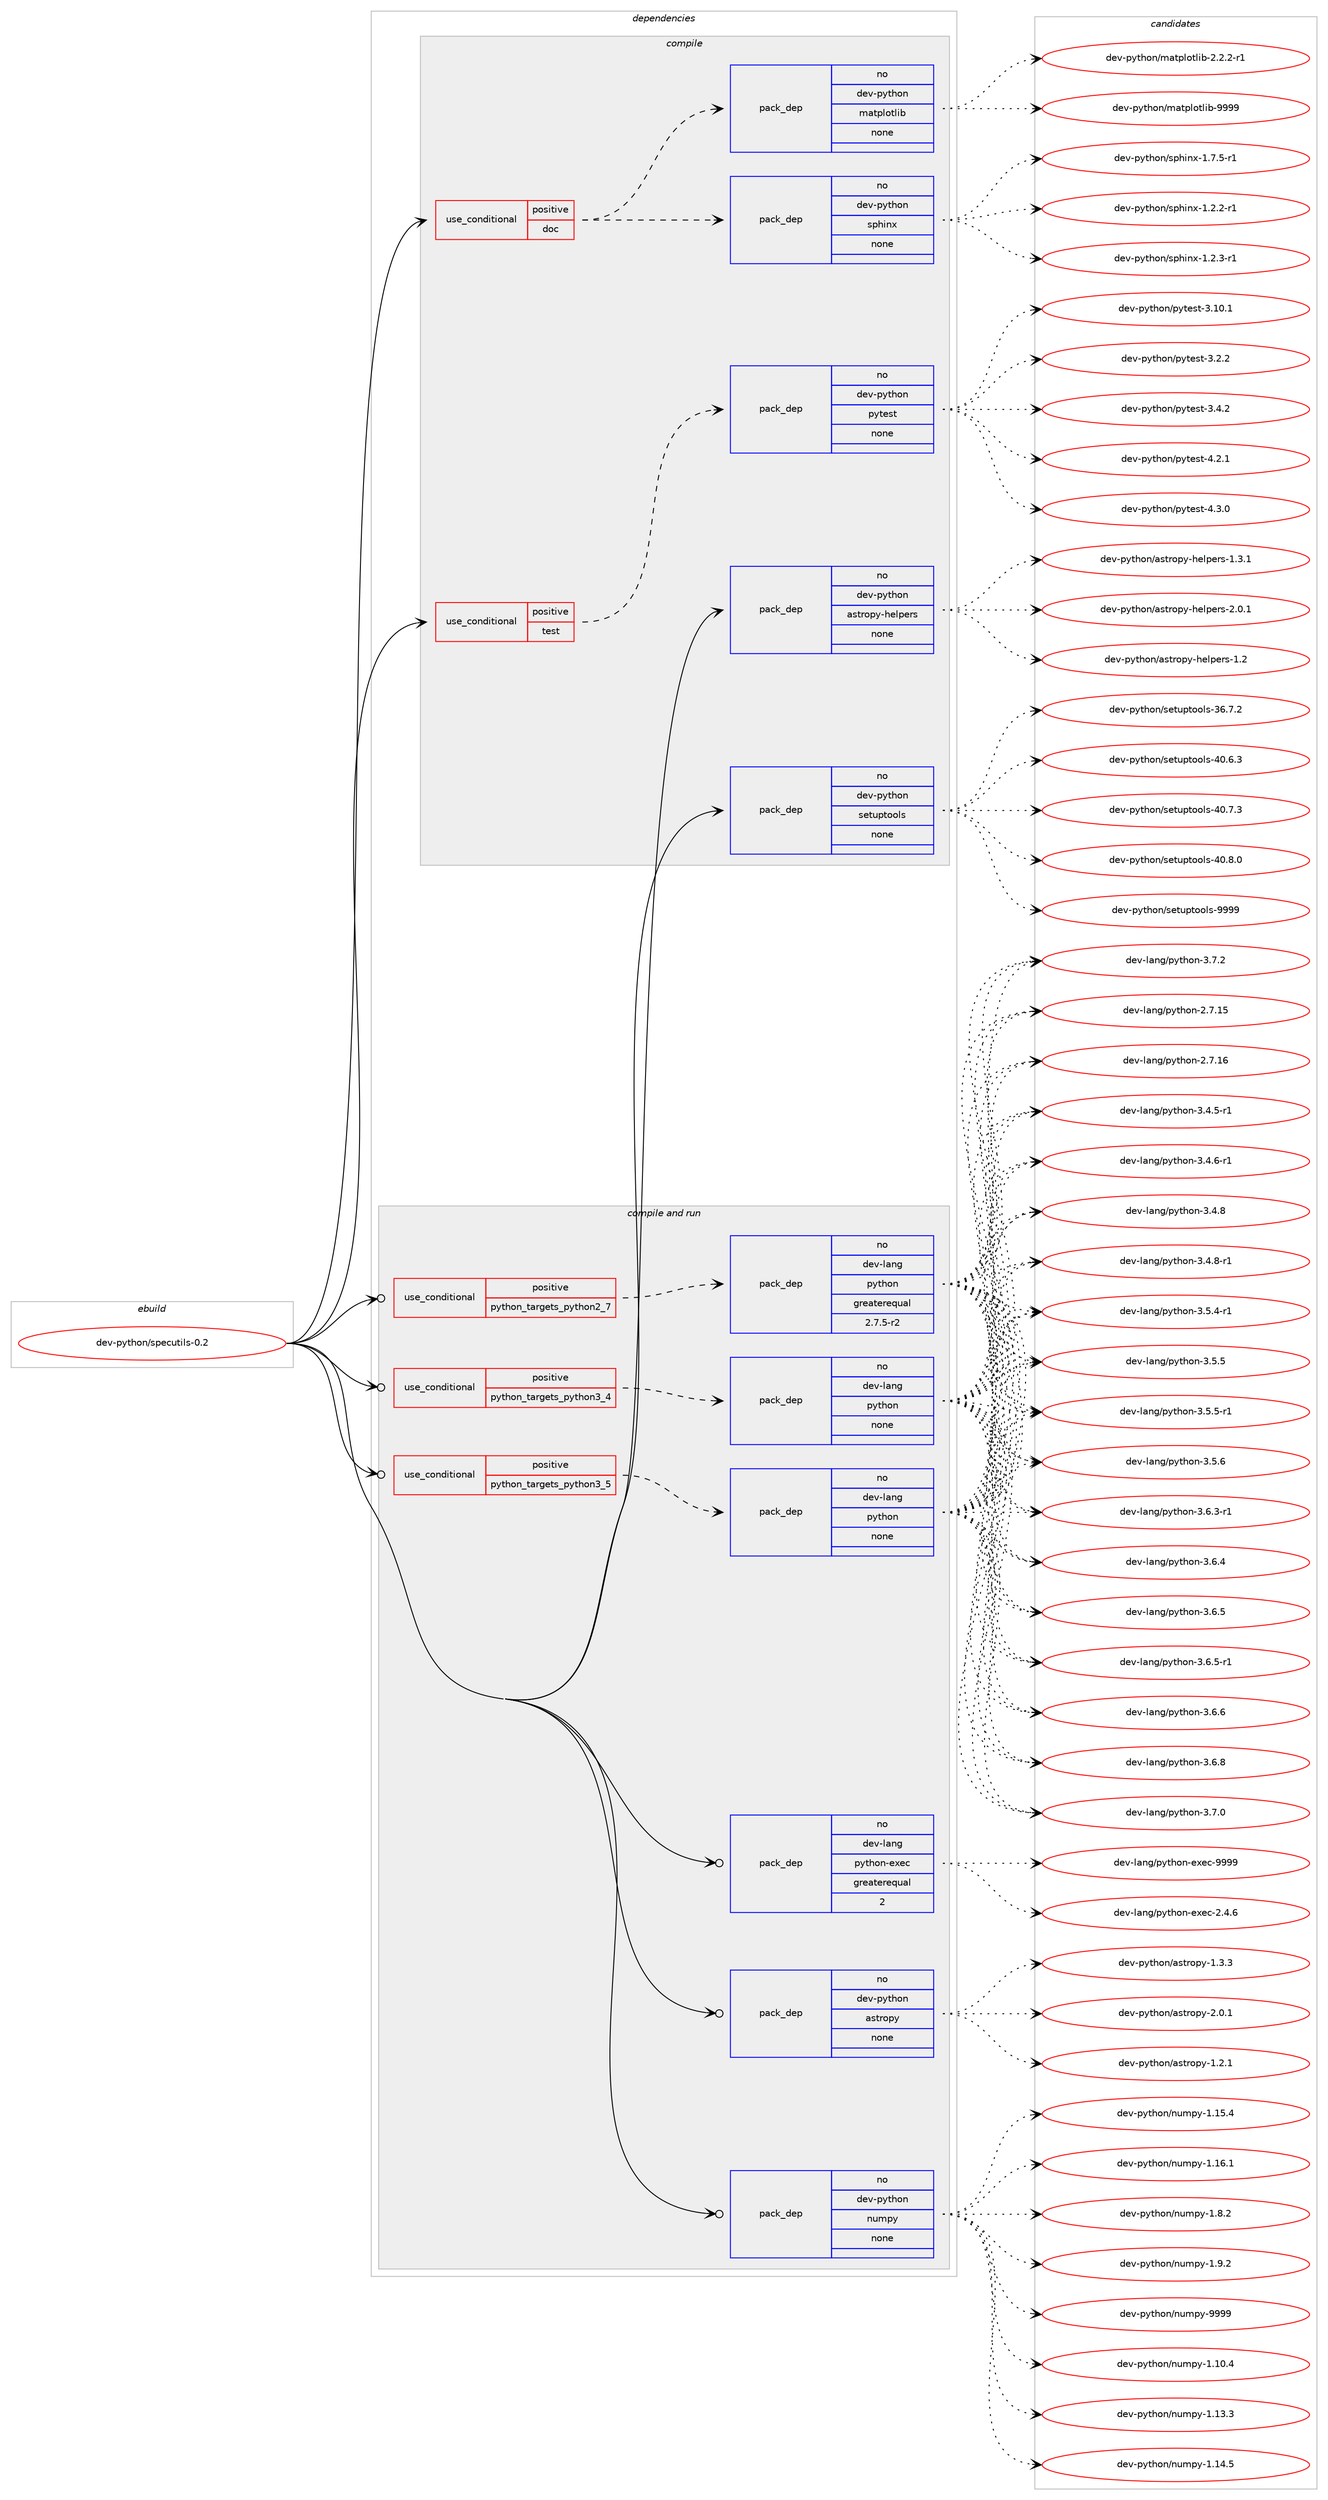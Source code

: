 digraph prolog {

# *************
# Graph options
# *************

newrank=true;
concentrate=true;
compound=true;
graph [rankdir=LR,fontname=Helvetica,fontsize=10,ranksep=1.5];#, ranksep=2.5, nodesep=0.2];
edge  [arrowhead=vee];
node  [fontname=Helvetica,fontsize=10];

# **********
# The ebuild
# **********

subgraph cluster_leftcol {
color=gray;
rank=same;
label=<<i>ebuild</i>>;
id [label="dev-python/specutils-0.2", color=red, width=4, href="../dev-python/specutils-0.2.svg"];
}

# ****************
# The dependencies
# ****************

subgraph cluster_midcol {
color=gray;
label=<<i>dependencies</i>>;
subgraph cluster_compile {
fillcolor="#eeeeee";
style=filled;
label=<<i>compile</i>>;
subgraph cond384826 {
dependency1441794 [label=<<TABLE BORDER="0" CELLBORDER="1" CELLSPACING="0" CELLPADDING="4"><TR><TD ROWSPAN="3" CELLPADDING="10">use_conditional</TD></TR><TR><TD>positive</TD></TR><TR><TD>doc</TD></TR></TABLE>>, shape=none, color=red];
subgraph pack1033606 {
dependency1441795 [label=<<TABLE BORDER="0" CELLBORDER="1" CELLSPACING="0" CELLPADDING="4" WIDTH="220"><TR><TD ROWSPAN="6" CELLPADDING="30">pack_dep</TD></TR><TR><TD WIDTH="110">no</TD></TR><TR><TD>dev-python</TD></TR><TR><TD>sphinx</TD></TR><TR><TD>none</TD></TR><TR><TD></TD></TR></TABLE>>, shape=none, color=blue];
}
dependency1441794:e -> dependency1441795:w [weight=20,style="dashed",arrowhead="vee"];
subgraph pack1033607 {
dependency1441796 [label=<<TABLE BORDER="0" CELLBORDER="1" CELLSPACING="0" CELLPADDING="4" WIDTH="220"><TR><TD ROWSPAN="6" CELLPADDING="30">pack_dep</TD></TR><TR><TD WIDTH="110">no</TD></TR><TR><TD>dev-python</TD></TR><TR><TD>matplotlib</TD></TR><TR><TD>none</TD></TR><TR><TD></TD></TR></TABLE>>, shape=none, color=blue];
}
dependency1441794:e -> dependency1441796:w [weight=20,style="dashed",arrowhead="vee"];
}
id:e -> dependency1441794:w [weight=20,style="solid",arrowhead="vee"];
subgraph cond384827 {
dependency1441797 [label=<<TABLE BORDER="0" CELLBORDER="1" CELLSPACING="0" CELLPADDING="4"><TR><TD ROWSPAN="3" CELLPADDING="10">use_conditional</TD></TR><TR><TD>positive</TD></TR><TR><TD>test</TD></TR></TABLE>>, shape=none, color=red];
subgraph pack1033608 {
dependency1441798 [label=<<TABLE BORDER="0" CELLBORDER="1" CELLSPACING="0" CELLPADDING="4" WIDTH="220"><TR><TD ROWSPAN="6" CELLPADDING="30">pack_dep</TD></TR><TR><TD WIDTH="110">no</TD></TR><TR><TD>dev-python</TD></TR><TR><TD>pytest</TD></TR><TR><TD>none</TD></TR><TR><TD></TD></TR></TABLE>>, shape=none, color=blue];
}
dependency1441797:e -> dependency1441798:w [weight=20,style="dashed",arrowhead="vee"];
}
id:e -> dependency1441797:w [weight=20,style="solid",arrowhead="vee"];
subgraph pack1033609 {
dependency1441799 [label=<<TABLE BORDER="0" CELLBORDER="1" CELLSPACING="0" CELLPADDING="4" WIDTH="220"><TR><TD ROWSPAN="6" CELLPADDING="30">pack_dep</TD></TR><TR><TD WIDTH="110">no</TD></TR><TR><TD>dev-python</TD></TR><TR><TD>astropy-helpers</TD></TR><TR><TD>none</TD></TR><TR><TD></TD></TR></TABLE>>, shape=none, color=blue];
}
id:e -> dependency1441799:w [weight=20,style="solid",arrowhead="vee"];
subgraph pack1033610 {
dependency1441800 [label=<<TABLE BORDER="0" CELLBORDER="1" CELLSPACING="0" CELLPADDING="4" WIDTH="220"><TR><TD ROWSPAN="6" CELLPADDING="30">pack_dep</TD></TR><TR><TD WIDTH="110">no</TD></TR><TR><TD>dev-python</TD></TR><TR><TD>setuptools</TD></TR><TR><TD>none</TD></TR><TR><TD></TD></TR></TABLE>>, shape=none, color=blue];
}
id:e -> dependency1441800:w [weight=20,style="solid",arrowhead="vee"];
}
subgraph cluster_compileandrun {
fillcolor="#eeeeee";
style=filled;
label=<<i>compile and run</i>>;
subgraph cond384828 {
dependency1441801 [label=<<TABLE BORDER="0" CELLBORDER="1" CELLSPACING="0" CELLPADDING="4"><TR><TD ROWSPAN="3" CELLPADDING="10">use_conditional</TD></TR><TR><TD>positive</TD></TR><TR><TD>python_targets_python2_7</TD></TR></TABLE>>, shape=none, color=red];
subgraph pack1033611 {
dependency1441802 [label=<<TABLE BORDER="0" CELLBORDER="1" CELLSPACING="0" CELLPADDING="4" WIDTH="220"><TR><TD ROWSPAN="6" CELLPADDING="30">pack_dep</TD></TR><TR><TD WIDTH="110">no</TD></TR><TR><TD>dev-lang</TD></TR><TR><TD>python</TD></TR><TR><TD>greaterequal</TD></TR><TR><TD>2.7.5-r2</TD></TR></TABLE>>, shape=none, color=blue];
}
dependency1441801:e -> dependency1441802:w [weight=20,style="dashed",arrowhead="vee"];
}
id:e -> dependency1441801:w [weight=20,style="solid",arrowhead="odotvee"];
subgraph cond384829 {
dependency1441803 [label=<<TABLE BORDER="0" CELLBORDER="1" CELLSPACING="0" CELLPADDING="4"><TR><TD ROWSPAN="3" CELLPADDING="10">use_conditional</TD></TR><TR><TD>positive</TD></TR><TR><TD>python_targets_python3_4</TD></TR></TABLE>>, shape=none, color=red];
subgraph pack1033612 {
dependency1441804 [label=<<TABLE BORDER="0" CELLBORDER="1" CELLSPACING="0" CELLPADDING="4" WIDTH="220"><TR><TD ROWSPAN="6" CELLPADDING="30">pack_dep</TD></TR><TR><TD WIDTH="110">no</TD></TR><TR><TD>dev-lang</TD></TR><TR><TD>python</TD></TR><TR><TD>none</TD></TR><TR><TD></TD></TR></TABLE>>, shape=none, color=blue];
}
dependency1441803:e -> dependency1441804:w [weight=20,style="dashed",arrowhead="vee"];
}
id:e -> dependency1441803:w [weight=20,style="solid",arrowhead="odotvee"];
subgraph cond384830 {
dependency1441805 [label=<<TABLE BORDER="0" CELLBORDER="1" CELLSPACING="0" CELLPADDING="4"><TR><TD ROWSPAN="3" CELLPADDING="10">use_conditional</TD></TR><TR><TD>positive</TD></TR><TR><TD>python_targets_python3_5</TD></TR></TABLE>>, shape=none, color=red];
subgraph pack1033613 {
dependency1441806 [label=<<TABLE BORDER="0" CELLBORDER="1" CELLSPACING="0" CELLPADDING="4" WIDTH="220"><TR><TD ROWSPAN="6" CELLPADDING="30">pack_dep</TD></TR><TR><TD WIDTH="110">no</TD></TR><TR><TD>dev-lang</TD></TR><TR><TD>python</TD></TR><TR><TD>none</TD></TR><TR><TD></TD></TR></TABLE>>, shape=none, color=blue];
}
dependency1441805:e -> dependency1441806:w [weight=20,style="dashed",arrowhead="vee"];
}
id:e -> dependency1441805:w [weight=20,style="solid",arrowhead="odotvee"];
subgraph pack1033614 {
dependency1441807 [label=<<TABLE BORDER="0" CELLBORDER="1" CELLSPACING="0" CELLPADDING="4" WIDTH="220"><TR><TD ROWSPAN="6" CELLPADDING="30">pack_dep</TD></TR><TR><TD WIDTH="110">no</TD></TR><TR><TD>dev-lang</TD></TR><TR><TD>python-exec</TD></TR><TR><TD>greaterequal</TD></TR><TR><TD>2</TD></TR></TABLE>>, shape=none, color=blue];
}
id:e -> dependency1441807:w [weight=20,style="solid",arrowhead="odotvee"];
subgraph pack1033615 {
dependency1441808 [label=<<TABLE BORDER="0" CELLBORDER="1" CELLSPACING="0" CELLPADDING="4" WIDTH="220"><TR><TD ROWSPAN="6" CELLPADDING="30">pack_dep</TD></TR><TR><TD WIDTH="110">no</TD></TR><TR><TD>dev-python</TD></TR><TR><TD>astropy</TD></TR><TR><TD>none</TD></TR><TR><TD></TD></TR></TABLE>>, shape=none, color=blue];
}
id:e -> dependency1441808:w [weight=20,style="solid",arrowhead="odotvee"];
subgraph pack1033616 {
dependency1441809 [label=<<TABLE BORDER="0" CELLBORDER="1" CELLSPACING="0" CELLPADDING="4" WIDTH="220"><TR><TD ROWSPAN="6" CELLPADDING="30">pack_dep</TD></TR><TR><TD WIDTH="110">no</TD></TR><TR><TD>dev-python</TD></TR><TR><TD>numpy</TD></TR><TR><TD>none</TD></TR><TR><TD></TD></TR></TABLE>>, shape=none, color=blue];
}
id:e -> dependency1441809:w [weight=20,style="solid",arrowhead="odotvee"];
}
subgraph cluster_run {
fillcolor="#eeeeee";
style=filled;
label=<<i>run</i>>;
}
}

# **************
# The candidates
# **************

subgraph cluster_choices {
rank=same;
color=gray;
label=<<i>candidates</i>>;

subgraph choice1033606 {
color=black;
nodesep=1;
choice10010111845112121116104111110471151121041051101204549465046504511449 [label="dev-python/sphinx-1.2.2-r1", color=red, width=4,href="../dev-python/sphinx-1.2.2-r1.svg"];
choice10010111845112121116104111110471151121041051101204549465046514511449 [label="dev-python/sphinx-1.2.3-r1", color=red, width=4,href="../dev-python/sphinx-1.2.3-r1.svg"];
choice10010111845112121116104111110471151121041051101204549465546534511449 [label="dev-python/sphinx-1.7.5-r1", color=red, width=4,href="../dev-python/sphinx-1.7.5-r1.svg"];
dependency1441795:e -> choice10010111845112121116104111110471151121041051101204549465046504511449:w [style=dotted,weight="100"];
dependency1441795:e -> choice10010111845112121116104111110471151121041051101204549465046514511449:w [style=dotted,weight="100"];
dependency1441795:e -> choice10010111845112121116104111110471151121041051101204549465546534511449:w [style=dotted,weight="100"];
}
subgraph choice1033607 {
color=black;
nodesep=1;
choice100101118451121211161041111104710997116112108111116108105984550465046504511449 [label="dev-python/matplotlib-2.2.2-r1", color=red, width=4,href="../dev-python/matplotlib-2.2.2-r1.svg"];
choice100101118451121211161041111104710997116112108111116108105984557575757 [label="dev-python/matplotlib-9999", color=red, width=4,href="../dev-python/matplotlib-9999.svg"];
dependency1441796:e -> choice100101118451121211161041111104710997116112108111116108105984550465046504511449:w [style=dotted,weight="100"];
dependency1441796:e -> choice100101118451121211161041111104710997116112108111116108105984557575757:w [style=dotted,weight="100"];
}
subgraph choice1033608 {
color=black;
nodesep=1;
choice100101118451121211161041111104711212111610111511645514649484649 [label="dev-python/pytest-3.10.1", color=red, width=4,href="../dev-python/pytest-3.10.1.svg"];
choice1001011184511212111610411111047112121116101115116455146504650 [label="dev-python/pytest-3.2.2", color=red, width=4,href="../dev-python/pytest-3.2.2.svg"];
choice1001011184511212111610411111047112121116101115116455146524650 [label="dev-python/pytest-3.4.2", color=red, width=4,href="../dev-python/pytest-3.4.2.svg"];
choice1001011184511212111610411111047112121116101115116455246504649 [label="dev-python/pytest-4.2.1", color=red, width=4,href="../dev-python/pytest-4.2.1.svg"];
choice1001011184511212111610411111047112121116101115116455246514648 [label="dev-python/pytest-4.3.0", color=red, width=4,href="../dev-python/pytest-4.3.0.svg"];
dependency1441798:e -> choice100101118451121211161041111104711212111610111511645514649484649:w [style=dotted,weight="100"];
dependency1441798:e -> choice1001011184511212111610411111047112121116101115116455146504650:w [style=dotted,weight="100"];
dependency1441798:e -> choice1001011184511212111610411111047112121116101115116455146524650:w [style=dotted,weight="100"];
dependency1441798:e -> choice1001011184511212111610411111047112121116101115116455246504649:w [style=dotted,weight="100"];
dependency1441798:e -> choice1001011184511212111610411111047112121116101115116455246514648:w [style=dotted,weight="100"];
}
subgraph choice1033609 {
color=black;
nodesep=1;
choice1001011184511212111610411111047971151161141111121214510410110811210111411545494650 [label="dev-python/astropy-helpers-1.2", color=red, width=4,href="../dev-python/astropy-helpers-1.2.svg"];
choice10010111845112121116104111110479711511611411111212145104101108112101114115454946514649 [label="dev-python/astropy-helpers-1.3.1", color=red, width=4,href="../dev-python/astropy-helpers-1.3.1.svg"];
choice10010111845112121116104111110479711511611411111212145104101108112101114115455046484649 [label="dev-python/astropy-helpers-2.0.1", color=red, width=4,href="../dev-python/astropy-helpers-2.0.1.svg"];
dependency1441799:e -> choice1001011184511212111610411111047971151161141111121214510410110811210111411545494650:w [style=dotted,weight="100"];
dependency1441799:e -> choice10010111845112121116104111110479711511611411111212145104101108112101114115454946514649:w [style=dotted,weight="100"];
dependency1441799:e -> choice10010111845112121116104111110479711511611411111212145104101108112101114115455046484649:w [style=dotted,weight="100"];
}
subgraph choice1033610 {
color=black;
nodesep=1;
choice100101118451121211161041111104711510111611711211611111110811545515446554650 [label="dev-python/setuptools-36.7.2", color=red, width=4,href="../dev-python/setuptools-36.7.2.svg"];
choice100101118451121211161041111104711510111611711211611111110811545524846544651 [label="dev-python/setuptools-40.6.3", color=red, width=4,href="../dev-python/setuptools-40.6.3.svg"];
choice100101118451121211161041111104711510111611711211611111110811545524846554651 [label="dev-python/setuptools-40.7.3", color=red, width=4,href="../dev-python/setuptools-40.7.3.svg"];
choice100101118451121211161041111104711510111611711211611111110811545524846564648 [label="dev-python/setuptools-40.8.0", color=red, width=4,href="../dev-python/setuptools-40.8.0.svg"];
choice10010111845112121116104111110471151011161171121161111111081154557575757 [label="dev-python/setuptools-9999", color=red, width=4,href="../dev-python/setuptools-9999.svg"];
dependency1441800:e -> choice100101118451121211161041111104711510111611711211611111110811545515446554650:w [style=dotted,weight="100"];
dependency1441800:e -> choice100101118451121211161041111104711510111611711211611111110811545524846544651:w [style=dotted,weight="100"];
dependency1441800:e -> choice100101118451121211161041111104711510111611711211611111110811545524846554651:w [style=dotted,weight="100"];
dependency1441800:e -> choice100101118451121211161041111104711510111611711211611111110811545524846564648:w [style=dotted,weight="100"];
dependency1441800:e -> choice10010111845112121116104111110471151011161171121161111111081154557575757:w [style=dotted,weight="100"];
}
subgraph choice1033611 {
color=black;
nodesep=1;
choice10010111845108971101034711212111610411111045504655464953 [label="dev-lang/python-2.7.15", color=red, width=4,href="../dev-lang/python-2.7.15.svg"];
choice10010111845108971101034711212111610411111045504655464954 [label="dev-lang/python-2.7.16", color=red, width=4,href="../dev-lang/python-2.7.16.svg"];
choice1001011184510897110103471121211161041111104551465246534511449 [label="dev-lang/python-3.4.5-r1", color=red, width=4,href="../dev-lang/python-3.4.5-r1.svg"];
choice1001011184510897110103471121211161041111104551465246544511449 [label="dev-lang/python-3.4.6-r1", color=red, width=4,href="../dev-lang/python-3.4.6-r1.svg"];
choice100101118451089711010347112121116104111110455146524656 [label="dev-lang/python-3.4.8", color=red, width=4,href="../dev-lang/python-3.4.8.svg"];
choice1001011184510897110103471121211161041111104551465246564511449 [label="dev-lang/python-3.4.8-r1", color=red, width=4,href="../dev-lang/python-3.4.8-r1.svg"];
choice1001011184510897110103471121211161041111104551465346524511449 [label="dev-lang/python-3.5.4-r1", color=red, width=4,href="../dev-lang/python-3.5.4-r1.svg"];
choice100101118451089711010347112121116104111110455146534653 [label="dev-lang/python-3.5.5", color=red, width=4,href="../dev-lang/python-3.5.5.svg"];
choice1001011184510897110103471121211161041111104551465346534511449 [label="dev-lang/python-3.5.5-r1", color=red, width=4,href="../dev-lang/python-3.5.5-r1.svg"];
choice100101118451089711010347112121116104111110455146534654 [label="dev-lang/python-3.5.6", color=red, width=4,href="../dev-lang/python-3.5.6.svg"];
choice1001011184510897110103471121211161041111104551465446514511449 [label="dev-lang/python-3.6.3-r1", color=red, width=4,href="../dev-lang/python-3.6.3-r1.svg"];
choice100101118451089711010347112121116104111110455146544652 [label="dev-lang/python-3.6.4", color=red, width=4,href="../dev-lang/python-3.6.4.svg"];
choice100101118451089711010347112121116104111110455146544653 [label="dev-lang/python-3.6.5", color=red, width=4,href="../dev-lang/python-3.6.5.svg"];
choice1001011184510897110103471121211161041111104551465446534511449 [label="dev-lang/python-3.6.5-r1", color=red, width=4,href="../dev-lang/python-3.6.5-r1.svg"];
choice100101118451089711010347112121116104111110455146544654 [label="dev-lang/python-3.6.6", color=red, width=4,href="../dev-lang/python-3.6.6.svg"];
choice100101118451089711010347112121116104111110455146544656 [label="dev-lang/python-3.6.8", color=red, width=4,href="../dev-lang/python-3.6.8.svg"];
choice100101118451089711010347112121116104111110455146554648 [label="dev-lang/python-3.7.0", color=red, width=4,href="../dev-lang/python-3.7.0.svg"];
choice100101118451089711010347112121116104111110455146554650 [label="dev-lang/python-3.7.2", color=red, width=4,href="../dev-lang/python-3.7.2.svg"];
dependency1441802:e -> choice10010111845108971101034711212111610411111045504655464953:w [style=dotted,weight="100"];
dependency1441802:e -> choice10010111845108971101034711212111610411111045504655464954:w [style=dotted,weight="100"];
dependency1441802:e -> choice1001011184510897110103471121211161041111104551465246534511449:w [style=dotted,weight="100"];
dependency1441802:e -> choice1001011184510897110103471121211161041111104551465246544511449:w [style=dotted,weight="100"];
dependency1441802:e -> choice100101118451089711010347112121116104111110455146524656:w [style=dotted,weight="100"];
dependency1441802:e -> choice1001011184510897110103471121211161041111104551465246564511449:w [style=dotted,weight="100"];
dependency1441802:e -> choice1001011184510897110103471121211161041111104551465346524511449:w [style=dotted,weight="100"];
dependency1441802:e -> choice100101118451089711010347112121116104111110455146534653:w [style=dotted,weight="100"];
dependency1441802:e -> choice1001011184510897110103471121211161041111104551465346534511449:w [style=dotted,weight="100"];
dependency1441802:e -> choice100101118451089711010347112121116104111110455146534654:w [style=dotted,weight="100"];
dependency1441802:e -> choice1001011184510897110103471121211161041111104551465446514511449:w [style=dotted,weight="100"];
dependency1441802:e -> choice100101118451089711010347112121116104111110455146544652:w [style=dotted,weight="100"];
dependency1441802:e -> choice100101118451089711010347112121116104111110455146544653:w [style=dotted,weight="100"];
dependency1441802:e -> choice1001011184510897110103471121211161041111104551465446534511449:w [style=dotted,weight="100"];
dependency1441802:e -> choice100101118451089711010347112121116104111110455146544654:w [style=dotted,weight="100"];
dependency1441802:e -> choice100101118451089711010347112121116104111110455146544656:w [style=dotted,weight="100"];
dependency1441802:e -> choice100101118451089711010347112121116104111110455146554648:w [style=dotted,weight="100"];
dependency1441802:e -> choice100101118451089711010347112121116104111110455146554650:w [style=dotted,weight="100"];
}
subgraph choice1033612 {
color=black;
nodesep=1;
choice10010111845108971101034711212111610411111045504655464953 [label="dev-lang/python-2.7.15", color=red, width=4,href="../dev-lang/python-2.7.15.svg"];
choice10010111845108971101034711212111610411111045504655464954 [label="dev-lang/python-2.7.16", color=red, width=4,href="../dev-lang/python-2.7.16.svg"];
choice1001011184510897110103471121211161041111104551465246534511449 [label="dev-lang/python-3.4.5-r1", color=red, width=4,href="../dev-lang/python-3.4.5-r1.svg"];
choice1001011184510897110103471121211161041111104551465246544511449 [label="dev-lang/python-3.4.6-r1", color=red, width=4,href="../dev-lang/python-3.4.6-r1.svg"];
choice100101118451089711010347112121116104111110455146524656 [label="dev-lang/python-3.4.8", color=red, width=4,href="../dev-lang/python-3.4.8.svg"];
choice1001011184510897110103471121211161041111104551465246564511449 [label="dev-lang/python-3.4.8-r1", color=red, width=4,href="../dev-lang/python-3.4.8-r1.svg"];
choice1001011184510897110103471121211161041111104551465346524511449 [label="dev-lang/python-3.5.4-r1", color=red, width=4,href="../dev-lang/python-3.5.4-r1.svg"];
choice100101118451089711010347112121116104111110455146534653 [label="dev-lang/python-3.5.5", color=red, width=4,href="../dev-lang/python-3.5.5.svg"];
choice1001011184510897110103471121211161041111104551465346534511449 [label="dev-lang/python-3.5.5-r1", color=red, width=4,href="../dev-lang/python-3.5.5-r1.svg"];
choice100101118451089711010347112121116104111110455146534654 [label="dev-lang/python-3.5.6", color=red, width=4,href="../dev-lang/python-3.5.6.svg"];
choice1001011184510897110103471121211161041111104551465446514511449 [label="dev-lang/python-3.6.3-r1", color=red, width=4,href="../dev-lang/python-3.6.3-r1.svg"];
choice100101118451089711010347112121116104111110455146544652 [label="dev-lang/python-3.6.4", color=red, width=4,href="../dev-lang/python-3.6.4.svg"];
choice100101118451089711010347112121116104111110455146544653 [label="dev-lang/python-3.6.5", color=red, width=4,href="../dev-lang/python-3.6.5.svg"];
choice1001011184510897110103471121211161041111104551465446534511449 [label="dev-lang/python-3.6.5-r1", color=red, width=4,href="../dev-lang/python-3.6.5-r1.svg"];
choice100101118451089711010347112121116104111110455146544654 [label="dev-lang/python-3.6.6", color=red, width=4,href="../dev-lang/python-3.6.6.svg"];
choice100101118451089711010347112121116104111110455146544656 [label="dev-lang/python-3.6.8", color=red, width=4,href="../dev-lang/python-3.6.8.svg"];
choice100101118451089711010347112121116104111110455146554648 [label="dev-lang/python-3.7.0", color=red, width=4,href="../dev-lang/python-3.7.0.svg"];
choice100101118451089711010347112121116104111110455146554650 [label="dev-lang/python-3.7.2", color=red, width=4,href="../dev-lang/python-3.7.2.svg"];
dependency1441804:e -> choice10010111845108971101034711212111610411111045504655464953:w [style=dotted,weight="100"];
dependency1441804:e -> choice10010111845108971101034711212111610411111045504655464954:w [style=dotted,weight="100"];
dependency1441804:e -> choice1001011184510897110103471121211161041111104551465246534511449:w [style=dotted,weight="100"];
dependency1441804:e -> choice1001011184510897110103471121211161041111104551465246544511449:w [style=dotted,weight="100"];
dependency1441804:e -> choice100101118451089711010347112121116104111110455146524656:w [style=dotted,weight="100"];
dependency1441804:e -> choice1001011184510897110103471121211161041111104551465246564511449:w [style=dotted,weight="100"];
dependency1441804:e -> choice1001011184510897110103471121211161041111104551465346524511449:w [style=dotted,weight="100"];
dependency1441804:e -> choice100101118451089711010347112121116104111110455146534653:w [style=dotted,weight="100"];
dependency1441804:e -> choice1001011184510897110103471121211161041111104551465346534511449:w [style=dotted,weight="100"];
dependency1441804:e -> choice100101118451089711010347112121116104111110455146534654:w [style=dotted,weight="100"];
dependency1441804:e -> choice1001011184510897110103471121211161041111104551465446514511449:w [style=dotted,weight="100"];
dependency1441804:e -> choice100101118451089711010347112121116104111110455146544652:w [style=dotted,weight="100"];
dependency1441804:e -> choice100101118451089711010347112121116104111110455146544653:w [style=dotted,weight="100"];
dependency1441804:e -> choice1001011184510897110103471121211161041111104551465446534511449:w [style=dotted,weight="100"];
dependency1441804:e -> choice100101118451089711010347112121116104111110455146544654:w [style=dotted,weight="100"];
dependency1441804:e -> choice100101118451089711010347112121116104111110455146544656:w [style=dotted,weight="100"];
dependency1441804:e -> choice100101118451089711010347112121116104111110455146554648:w [style=dotted,weight="100"];
dependency1441804:e -> choice100101118451089711010347112121116104111110455146554650:w [style=dotted,weight="100"];
}
subgraph choice1033613 {
color=black;
nodesep=1;
choice10010111845108971101034711212111610411111045504655464953 [label="dev-lang/python-2.7.15", color=red, width=4,href="../dev-lang/python-2.7.15.svg"];
choice10010111845108971101034711212111610411111045504655464954 [label="dev-lang/python-2.7.16", color=red, width=4,href="../dev-lang/python-2.7.16.svg"];
choice1001011184510897110103471121211161041111104551465246534511449 [label="dev-lang/python-3.4.5-r1", color=red, width=4,href="../dev-lang/python-3.4.5-r1.svg"];
choice1001011184510897110103471121211161041111104551465246544511449 [label="dev-lang/python-3.4.6-r1", color=red, width=4,href="../dev-lang/python-3.4.6-r1.svg"];
choice100101118451089711010347112121116104111110455146524656 [label="dev-lang/python-3.4.8", color=red, width=4,href="../dev-lang/python-3.4.8.svg"];
choice1001011184510897110103471121211161041111104551465246564511449 [label="dev-lang/python-3.4.8-r1", color=red, width=4,href="../dev-lang/python-3.4.8-r1.svg"];
choice1001011184510897110103471121211161041111104551465346524511449 [label="dev-lang/python-3.5.4-r1", color=red, width=4,href="../dev-lang/python-3.5.4-r1.svg"];
choice100101118451089711010347112121116104111110455146534653 [label="dev-lang/python-3.5.5", color=red, width=4,href="../dev-lang/python-3.5.5.svg"];
choice1001011184510897110103471121211161041111104551465346534511449 [label="dev-lang/python-3.5.5-r1", color=red, width=4,href="../dev-lang/python-3.5.5-r1.svg"];
choice100101118451089711010347112121116104111110455146534654 [label="dev-lang/python-3.5.6", color=red, width=4,href="../dev-lang/python-3.5.6.svg"];
choice1001011184510897110103471121211161041111104551465446514511449 [label="dev-lang/python-3.6.3-r1", color=red, width=4,href="../dev-lang/python-3.6.3-r1.svg"];
choice100101118451089711010347112121116104111110455146544652 [label="dev-lang/python-3.6.4", color=red, width=4,href="../dev-lang/python-3.6.4.svg"];
choice100101118451089711010347112121116104111110455146544653 [label="dev-lang/python-3.6.5", color=red, width=4,href="../dev-lang/python-3.6.5.svg"];
choice1001011184510897110103471121211161041111104551465446534511449 [label="dev-lang/python-3.6.5-r1", color=red, width=4,href="../dev-lang/python-3.6.5-r1.svg"];
choice100101118451089711010347112121116104111110455146544654 [label="dev-lang/python-3.6.6", color=red, width=4,href="../dev-lang/python-3.6.6.svg"];
choice100101118451089711010347112121116104111110455146544656 [label="dev-lang/python-3.6.8", color=red, width=4,href="../dev-lang/python-3.6.8.svg"];
choice100101118451089711010347112121116104111110455146554648 [label="dev-lang/python-3.7.0", color=red, width=4,href="../dev-lang/python-3.7.0.svg"];
choice100101118451089711010347112121116104111110455146554650 [label="dev-lang/python-3.7.2", color=red, width=4,href="../dev-lang/python-3.7.2.svg"];
dependency1441806:e -> choice10010111845108971101034711212111610411111045504655464953:w [style=dotted,weight="100"];
dependency1441806:e -> choice10010111845108971101034711212111610411111045504655464954:w [style=dotted,weight="100"];
dependency1441806:e -> choice1001011184510897110103471121211161041111104551465246534511449:w [style=dotted,weight="100"];
dependency1441806:e -> choice1001011184510897110103471121211161041111104551465246544511449:w [style=dotted,weight="100"];
dependency1441806:e -> choice100101118451089711010347112121116104111110455146524656:w [style=dotted,weight="100"];
dependency1441806:e -> choice1001011184510897110103471121211161041111104551465246564511449:w [style=dotted,weight="100"];
dependency1441806:e -> choice1001011184510897110103471121211161041111104551465346524511449:w [style=dotted,weight="100"];
dependency1441806:e -> choice100101118451089711010347112121116104111110455146534653:w [style=dotted,weight="100"];
dependency1441806:e -> choice1001011184510897110103471121211161041111104551465346534511449:w [style=dotted,weight="100"];
dependency1441806:e -> choice100101118451089711010347112121116104111110455146534654:w [style=dotted,weight="100"];
dependency1441806:e -> choice1001011184510897110103471121211161041111104551465446514511449:w [style=dotted,weight="100"];
dependency1441806:e -> choice100101118451089711010347112121116104111110455146544652:w [style=dotted,weight="100"];
dependency1441806:e -> choice100101118451089711010347112121116104111110455146544653:w [style=dotted,weight="100"];
dependency1441806:e -> choice1001011184510897110103471121211161041111104551465446534511449:w [style=dotted,weight="100"];
dependency1441806:e -> choice100101118451089711010347112121116104111110455146544654:w [style=dotted,weight="100"];
dependency1441806:e -> choice100101118451089711010347112121116104111110455146544656:w [style=dotted,weight="100"];
dependency1441806:e -> choice100101118451089711010347112121116104111110455146554648:w [style=dotted,weight="100"];
dependency1441806:e -> choice100101118451089711010347112121116104111110455146554650:w [style=dotted,weight="100"];
}
subgraph choice1033614 {
color=black;
nodesep=1;
choice1001011184510897110103471121211161041111104510112010199455046524654 [label="dev-lang/python-exec-2.4.6", color=red, width=4,href="../dev-lang/python-exec-2.4.6.svg"];
choice10010111845108971101034711212111610411111045101120101994557575757 [label="dev-lang/python-exec-9999", color=red, width=4,href="../dev-lang/python-exec-9999.svg"];
dependency1441807:e -> choice1001011184510897110103471121211161041111104510112010199455046524654:w [style=dotted,weight="100"];
dependency1441807:e -> choice10010111845108971101034711212111610411111045101120101994557575757:w [style=dotted,weight="100"];
}
subgraph choice1033615 {
color=black;
nodesep=1;
choice100101118451121211161041111104797115116114111112121454946504649 [label="dev-python/astropy-1.2.1", color=red, width=4,href="../dev-python/astropy-1.2.1.svg"];
choice100101118451121211161041111104797115116114111112121454946514651 [label="dev-python/astropy-1.3.3", color=red, width=4,href="../dev-python/astropy-1.3.3.svg"];
choice100101118451121211161041111104797115116114111112121455046484649 [label="dev-python/astropy-2.0.1", color=red, width=4,href="../dev-python/astropy-2.0.1.svg"];
dependency1441808:e -> choice100101118451121211161041111104797115116114111112121454946504649:w [style=dotted,weight="100"];
dependency1441808:e -> choice100101118451121211161041111104797115116114111112121454946514651:w [style=dotted,weight="100"];
dependency1441808:e -> choice100101118451121211161041111104797115116114111112121455046484649:w [style=dotted,weight="100"];
}
subgraph choice1033616 {
color=black;
nodesep=1;
choice100101118451121211161041111104711011710911212145494649484652 [label="dev-python/numpy-1.10.4", color=red, width=4,href="../dev-python/numpy-1.10.4.svg"];
choice100101118451121211161041111104711011710911212145494649514651 [label="dev-python/numpy-1.13.3", color=red, width=4,href="../dev-python/numpy-1.13.3.svg"];
choice100101118451121211161041111104711011710911212145494649524653 [label="dev-python/numpy-1.14.5", color=red, width=4,href="../dev-python/numpy-1.14.5.svg"];
choice100101118451121211161041111104711011710911212145494649534652 [label="dev-python/numpy-1.15.4", color=red, width=4,href="../dev-python/numpy-1.15.4.svg"];
choice100101118451121211161041111104711011710911212145494649544649 [label="dev-python/numpy-1.16.1", color=red, width=4,href="../dev-python/numpy-1.16.1.svg"];
choice1001011184511212111610411111047110117109112121454946564650 [label="dev-python/numpy-1.8.2", color=red, width=4,href="../dev-python/numpy-1.8.2.svg"];
choice1001011184511212111610411111047110117109112121454946574650 [label="dev-python/numpy-1.9.2", color=red, width=4,href="../dev-python/numpy-1.9.2.svg"];
choice10010111845112121116104111110471101171091121214557575757 [label="dev-python/numpy-9999", color=red, width=4,href="../dev-python/numpy-9999.svg"];
dependency1441809:e -> choice100101118451121211161041111104711011710911212145494649484652:w [style=dotted,weight="100"];
dependency1441809:e -> choice100101118451121211161041111104711011710911212145494649514651:w [style=dotted,weight="100"];
dependency1441809:e -> choice100101118451121211161041111104711011710911212145494649524653:w [style=dotted,weight="100"];
dependency1441809:e -> choice100101118451121211161041111104711011710911212145494649534652:w [style=dotted,weight="100"];
dependency1441809:e -> choice100101118451121211161041111104711011710911212145494649544649:w [style=dotted,weight="100"];
dependency1441809:e -> choice1001011184511212111610411111047110117109112121454946564650:w [style=dotted,weight="100"];
dependency1441809:e -> choice1001011184511212111610411111047110117109112121454946574650:w [style=dotted,weight="100"];
dependency1441809:e -> choice10010111845112121116104111110471101171091121214557575757:w [style=dotted,weight="100"];
}
}

}
